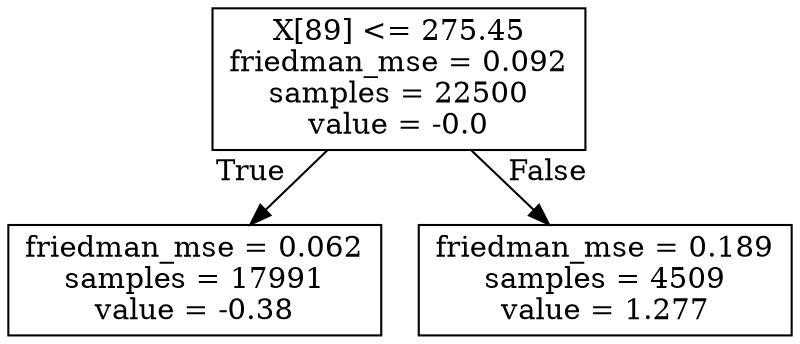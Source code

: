 digraph Tree {
node [shape=box] ;
0 [label="X[89] <= 275.45\nfriedman_mse = 0.092\nsamples = 22500\nvalue = -0.0"] ;
1 [label="friedman_mse = 0.062\nsamples = 17991\nvalue = -0.38"] ;
0 -> 1 [labeldistance=2.5, labelangle=45, headlabel="True"] ;
2 [label="friedman_mse = 0.189\nsamples = 4509\nvalue = 1.277"] ;
0 -> 2 [labeldistance=2.5, labelangle=-45, headlabel="False"] ;
}